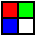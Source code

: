 <mxfile>
    <diagram id="4rAC6FdlzeKcg3H_l45A" name="Page-1">
        <mxGraphModel dx="69" dy="29" grid="1" gridSize="10" guides="1" tooltips="1" connect="1" arrows="1" fold="1" page="1" pageScale="1" pageWidth="827" pageHeight="1169" math="0" shadow="0">
            <root>
                <mxCell id="0"/>
                <mxCell id="1" parent="0"/>
                <mxCell id="3" value="" style="whiteSpace=wrap;html=1;aspect=fixed;fillColor=#FF0000;" vertex="1" parent="1">
                    <mxGeometry x="480" y="200" width="8" height="8" as="geometry"/>
                </mxCell>
                <mxCell id="17" value="" style="whiteSpace=wrap;html=1;aspect=fixed;fillColor=#00FF00;" vertex="1" parent="1">
                    <mxGeometry x="488" y="200" width="8" height="8" as="geometry"/>
                </mxCell>
                <mxCell id="18" value="" style="whiteSpace=wrap;html=1;aspect=fixed;fillColor=#0000ff;" vertex="1" parent="1">
                    <mxGeometry x="480" y="208" width="8" height="8" as="geometry"/>
                </mxCell>
                <mxCell id="19" value="" style="whiteSpace=wrap;html=1;aspect=fixed;" vertex="1" parent="1">
                    <mxGeometry x="488" y="208" width="8" height="8" as="geometry"/>
                </mxCell>
            </root>
        </mxGraphModel>
    </diagram>
</mxfile>